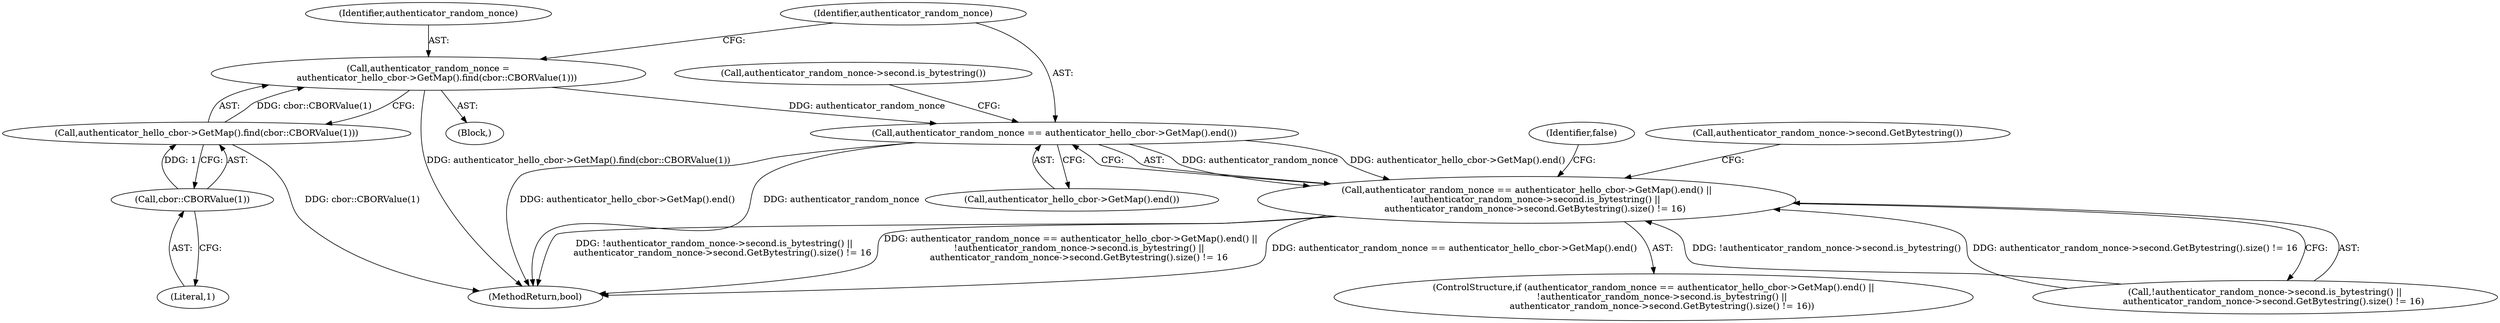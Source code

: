 digraph "0_Chrome_9cfe470d793da6e09b966d435c8fa2ba1625d5fe_0@API" {
"1000181" [label="(Call,authenticator_random_nonce == authenticator_hello_cbor->GetMap().end())"];
"1000174" [label="(Call,authenticator_random_nonce =\n      authenticator_hello_cbor->GetMap().find(cbor::CBORValue(1)))"];
"1000176" [label="(Call,authenticator_hello_cbor->GetMap().find(cbor::CBORValue(1)))"];
"1000177" [label="(Call,cbor::CBORValue(1))"];
"1000180" [label="(Call,authenticator_random_nonce == authenticator_hello_cbor->GetMap().end() ||\n      !authenticator_random_nonce->second.is_bytestring() ||\n      authenticator_random_nonce->second.GetBytestring().size() != 16)"];
"1000176" [label="(Call,authenticator_hello_cbor->GetMap().find(cbor::CBORValue(1)))"];
"1000177" [label="(Call,cbor::CBORValue(1))"];
"1000179" [label="(ControlStructure,if (authenticator_random_nonce == authenticator_hello_cbor->GetMap().end() ||\n      !authenticator_random_nonce->second.is_bytestring() ||\n      authenticator_random_nonce->second.GetBytestring().size() != 16))"];
"1000184" [label="(Call,!authenticator_random_nonce->second.is_bytestring() ||\n      authenticator_random_nonce->second.GetBytestring().size() != 16)"];
"1000183" [label="(Call,authenticator_hello_cbor->GetMap().end())"];
"1000102" [label="(Block,)"];
"1000199" [label="(MethodReturn,bool)"];
"1000180" [label="(Call,authenticator_random_nonce == authenticator_hello_cbor->GetMap().end() ||\n      !authenticator_random_nonce->second.is_bytestring() ||\n      authenticator_random_nonce->second.GetBytestring().size() != 16)"];
"1000192" [label="(Identifier,false)"];
"1000195" [label="(Call,authenticator_random_nonce->second.GetBytestring())"];
"1000175" [label="(Identifier,authenticator_random_nonce)"];
"1000186" [label="(Call,authenticator_random_nonce->second.is_bytestring())"];
"1000178" [label="(Literal,1)"];
"1000182" [label="(Identifier,authenticator_random_nonce)"];
"1000174" [label="(Call,authenticator_random_nonce =\n      authenticator_hello_cbor->GetMap().find(cbor::CBORValue(1)))"];
"1000181" [label="(Call,authenticator_random_nonce == authenticator_hello_cbor->GetMap().end())"];
"1000181" -> "1000180"  [label="AST: "];
"1000181" -> "1000183"  [label="CFG: "];
"1000182" -> "1000181"  [label="AST: "];
"1000183" -> "1000181"  [label="AST: "];
"1000186" -> "1000181"  [label="CFG: "];
"1000180" -> "1000181"  [label="CFG: "];
"1000181" -> "1000199"  [label="DDG: authenticator_random_nonce"];
"1000181" -> "1000199"  [label="DDG: authenticator_hello_cbor->GetMap().end()"];
"1000181" -> "1000180"  [label="DDG: authenticator_random_nonce"];
"1000181" -> "1000180"  [label="DDG: authenticator_hello_cbor->GetMap().end()"];
"1000174" -> "1000181"  [label="DDG: authenticator_random_nonce"];
"1000174" -> "1000102"  [label="AST: "];
"1000174" -> "1000176"  [label="CFG: "];
"1000175" -> "1000174"  [label="AST: "];
"1000176" -> "1000174"  [label="AST: "];
"1000182" -> "1000174"  [label="CFG: "];
"1000174" -> "1000199"  [label="DDG: authenticator_hello_cbor->GetMap().find(cbor::CBORValue(1))"];
"1000176" -> "1000174"  [label="DDG: cbor::CBORValue(1)"];
"1000176" -> "1000177"  [label="CFG: "];
"1000177" -> "1000176"  [label="AST: "];
"1000176" -> "1000199"  [label="DDG: cbor::CBORValue(1)"];
"1000177" -> "1000176"  [label="DDG: 1"];
"1000177" -> "1000178"  [label="CFG: "];
"1000178" -> "1000177"  [label="AST: "];
"1000180" -> "1000179"  [label="AST: "];
"1000180" -> "1000184"  [label="CFG: "];
"1000184" -> "1000180"  [label="AST: "];
"1000192" -> "1000180"  [label="CFG: "];
"1000195" -> "1000180"  [label="CFG: "];
"1000180" -> "1000199"  [label="DDG: authenticator_random_nonce == authenticator_hello_cbor->GetMap().end()"];
"1000180" -> "1000199"  [label="DDG: !authenticator_random_nonce->second.is_bytestring() ||\n      authenticator_random_nonce->second.GetBytestring().size() != 16"];
"1000180" -> "1000199"  [label="DDG: authenticator_random_nonce == authenticator_hello_cbor->GetMap().end() ||\n      !authenticator_random_nonce->second.is_bytestring() ||\n      authenticator_random_nonce->second.GetBytestring().size() != 16"];
"1000184" -> "1000180"  [label="DDG: !authenticator_random_nonce->second.is_bytestring()"];
"1000184" -> "1000180"  [label="DDG: authenticator_random_nonce->second.GetBytestring().size() != 16"];
}

